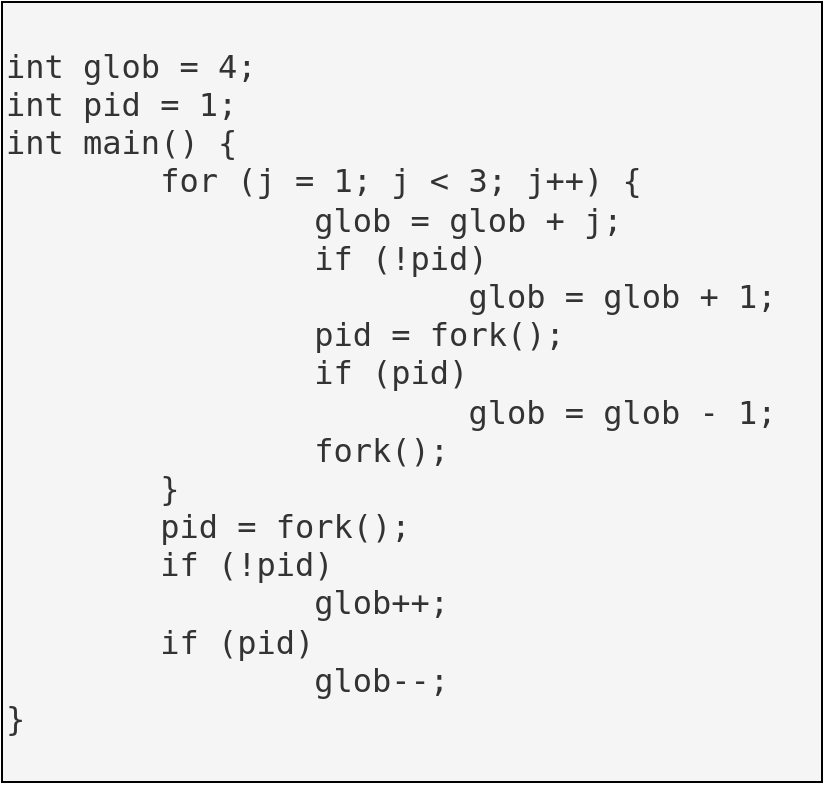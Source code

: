 <mxfile>
    <diagram name="esercizio 1" id="vtsOGSBNmyXO3JPfFt30">
        <mxGraphModel dx="1712" dy="1139" grid="1" gridSize="10" guides="1" tooltips="1" connect="1" arrows="1" fold="1" page="1" pageScale="1" pageWidth="4681" pageHeight="3300" math="0" shadow="0">
            <root>
                <mxCell id="0"/>
                <mxCell id="1" parent="0"/>
                <mxCell id="-VyV7dJxR5vCFsU9vwEh-14" value="&lt;pre style=&quot;font-size: 16px;&quot;&gt;int glob = 4;&lt;br&gt;int pid = 1;&lt;br&gt;int main() {&lt;br&gt;&lt;span style=&quot;background-color: initial; white-space: pre;&quot;&gt;&#9;&lt;/span&gt;&lt;span style=&quot;background-color: initial;&quot;&gt;for (j = 1; j &amp;lt; 3; j++) {&lt;br&gt;&lt;/span&gt;&lt;span style=&quot;white-space: pre;&quot;&gt;&#9;&lt;span style=&quot;white-space: pre;&quot;&gt;&#9;&lt;/span&gt;g&lt;/span&gt;lob = glob + j;&lt;br&gt;&lt;span style=&quot;white-space: pre;&quot;&gt;&#9;&lt;/span&gt;&lt;span style=&quot;white-space: pre;&quot;&gt;&#9;&lt;/span&gt;if (!pid)&lt;br&gt;&lt;span style=&quot;white-space: pre;&quot;&gt;&#9;&lt;/span&gt;&lt;span style=&quot;white-space: pre;&quot;&gt;&#9;&lt;/span&gt;&lt;span style=&quot;white-space: pre;&quot;&gt;&#9;&lt;/span&gt;glob = glob + 1;&lt;br&gt;&lt;span style=&quot;white-space: pre;&quot;&gt;&#9;&lt;/span&gt;&lt;span style=&quot;white-space: pre;&quot;&gt;&#9;&lt;/span&gt;pid = fork();&lt;br&gt;&lt;span style=&quot;white-space: pre;&quot;&gt;&#9;&lt;/span&gt;&lt;span style=&quot;white-space: pre;&quot;&gt;&#9;&lt;/span&gt;if (pid)&amp;nbsp;&lt;br&gt;&lt;span style=&quot;white-space: pre;&quot;&gt;&#9;&lt;/span&gt;&lt;span style=&quot;white-space: pre;&quot;&gt;&#9;&lt;/span&gt;&lt;span style=&quot;white-space: pre;&quot;&gt;&#9;&lt;/span&gt;glob = glob - 1;&lt;br&gt;&lt;span style=&quot;white-space: pre;&quot;&gt;&#9;&lt;/span&gt;&lt;span style=&quot;white-space: pre;&quot;&gt;&#9;&lt;/span&gt;fork();&lt;br&gt;&lt;span style=&quot;white-space: pre;&quot;&gt;&#9;&lt;/span&gt;}&lt;br&gt;&lt;span style=&quot;white-space: pre;&quot;&gt;&#9;&lt;/span&gt;pid = fork();&lt;br&gt;&lt;span style=&quot;white-space: pre;&quot;&gt;&#9;&lt;/span&gt;if (!pid)&lt;br&gt;&lt;span style=&quot;white-space: pre;&quot;&gt;&#9;&lt;/span&gt;&lt;span style=&quot;white-space: pre;&quot;&gt;&#9;&lt;/span&gt;glob++;&lt;br&gt;&lt;span style=&quot;white-space: pre;&quot;&gt;&#9;&lt;/span&gt;if (pid)&lt;br&gt;&lt;span style=&quot;white-space: pre;&quot;&gt;&#9;&lt;/span&gt;&lt;span style=&quot;white-space: pre;&quot;&gt;&#9;&lt;/span&gt;glob--;&lt;br&gt;}&lt;/pre&gt;" style="text;html=1;align=left;verticalAlign=middle;resizable=0;points=[];autosize=1;strokeColor=#000000;fillColor=#f5f5f5;fontSize=13;fontColor=#333333;" parent="1" vertex="1">
                    <mxGeometry x="10" y="10" width="410" height="390" as="geometry"/>
                </mxCell>
            </root>
        </mxGraphModel>
    </diagram>
</mxfile>